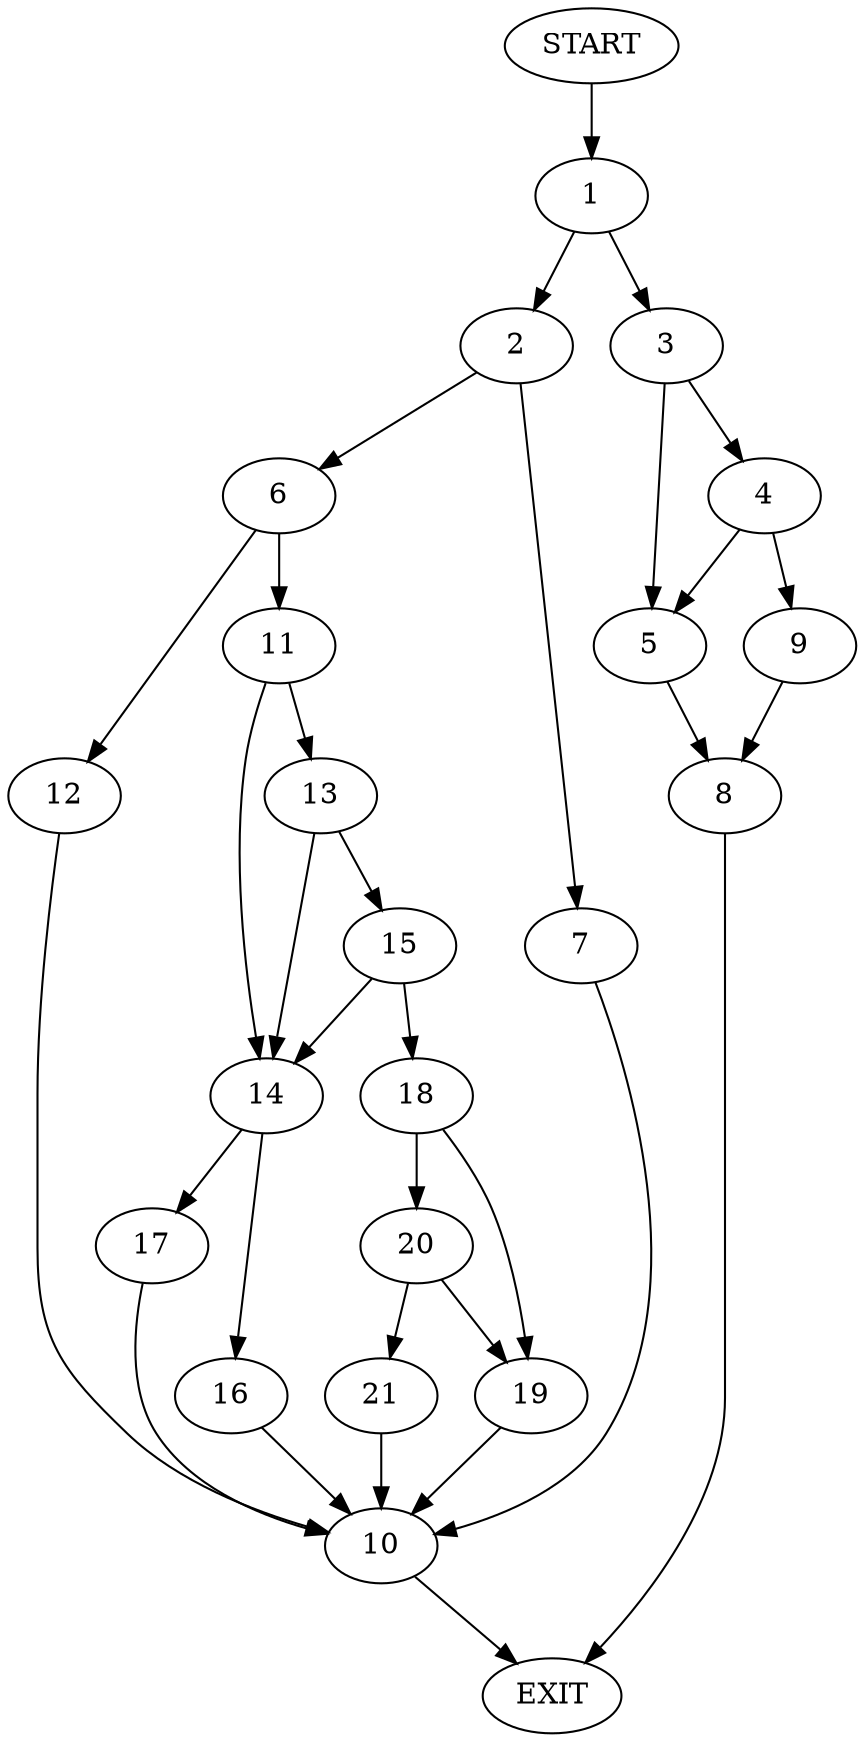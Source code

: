 digraph {
0 [label="START"]
22 [label="EXIT"]
0 -> 1
1 -> 2
1 -> 3
3 -> 4
3 -> 5
2 -> 6
2 -> 7
5 -> 8
4 -> 9
4 -> 5
9 -> 8
8 -> 22
7 -> 10
6 -> 11
6 -> 12
10 -> 22
12 -> 10
11 -> 13
11 -> 14
13 -> 14
13 -> 15
14 -> 16
14 -> 17
15 -> 14
15 -> 18
18 -> 19
18 -> 20
20 -> 19
20 -> 21
19 -> 10
21 -> 10
16 -> 10
17 -> 10
}
